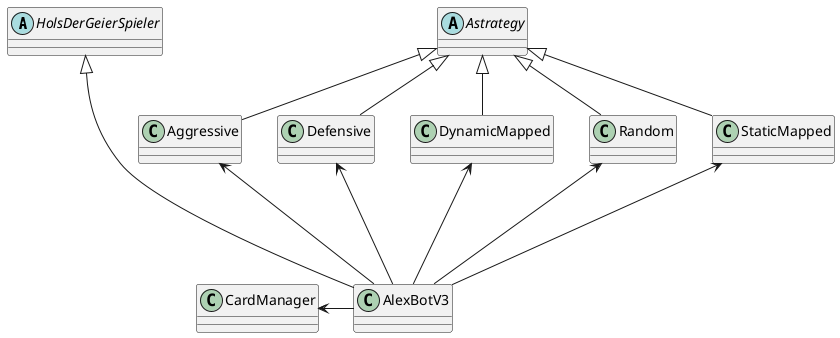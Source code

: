 @startuml
'https://plantuml.com/class-diagram

abstract class HolsDerGeierSpieler
abstract class Astrategy
class AlexBotV3
class CardManager
class Aggressive
class Defensive
class DynamicMapped
class Random
class StaticMapped


HolsDerGeierSpieler <|---- AlexBotV3
CardManager <- AlexBotV3
Astrategy <|-- Aggressive
Astrategy <|-- Defensive
Astrategy <|-- DynamicMapped
Astrategy <|-- StaticMapped
Astrategy <|-- Random
Aggressive <--- AlexBotV3
Defensive <--- AlexBotV3
DynamicMapped <--- AlexBotV3
StaticMapped <--- AlexBotV3
Random <--- AlexBotV3

@enduml